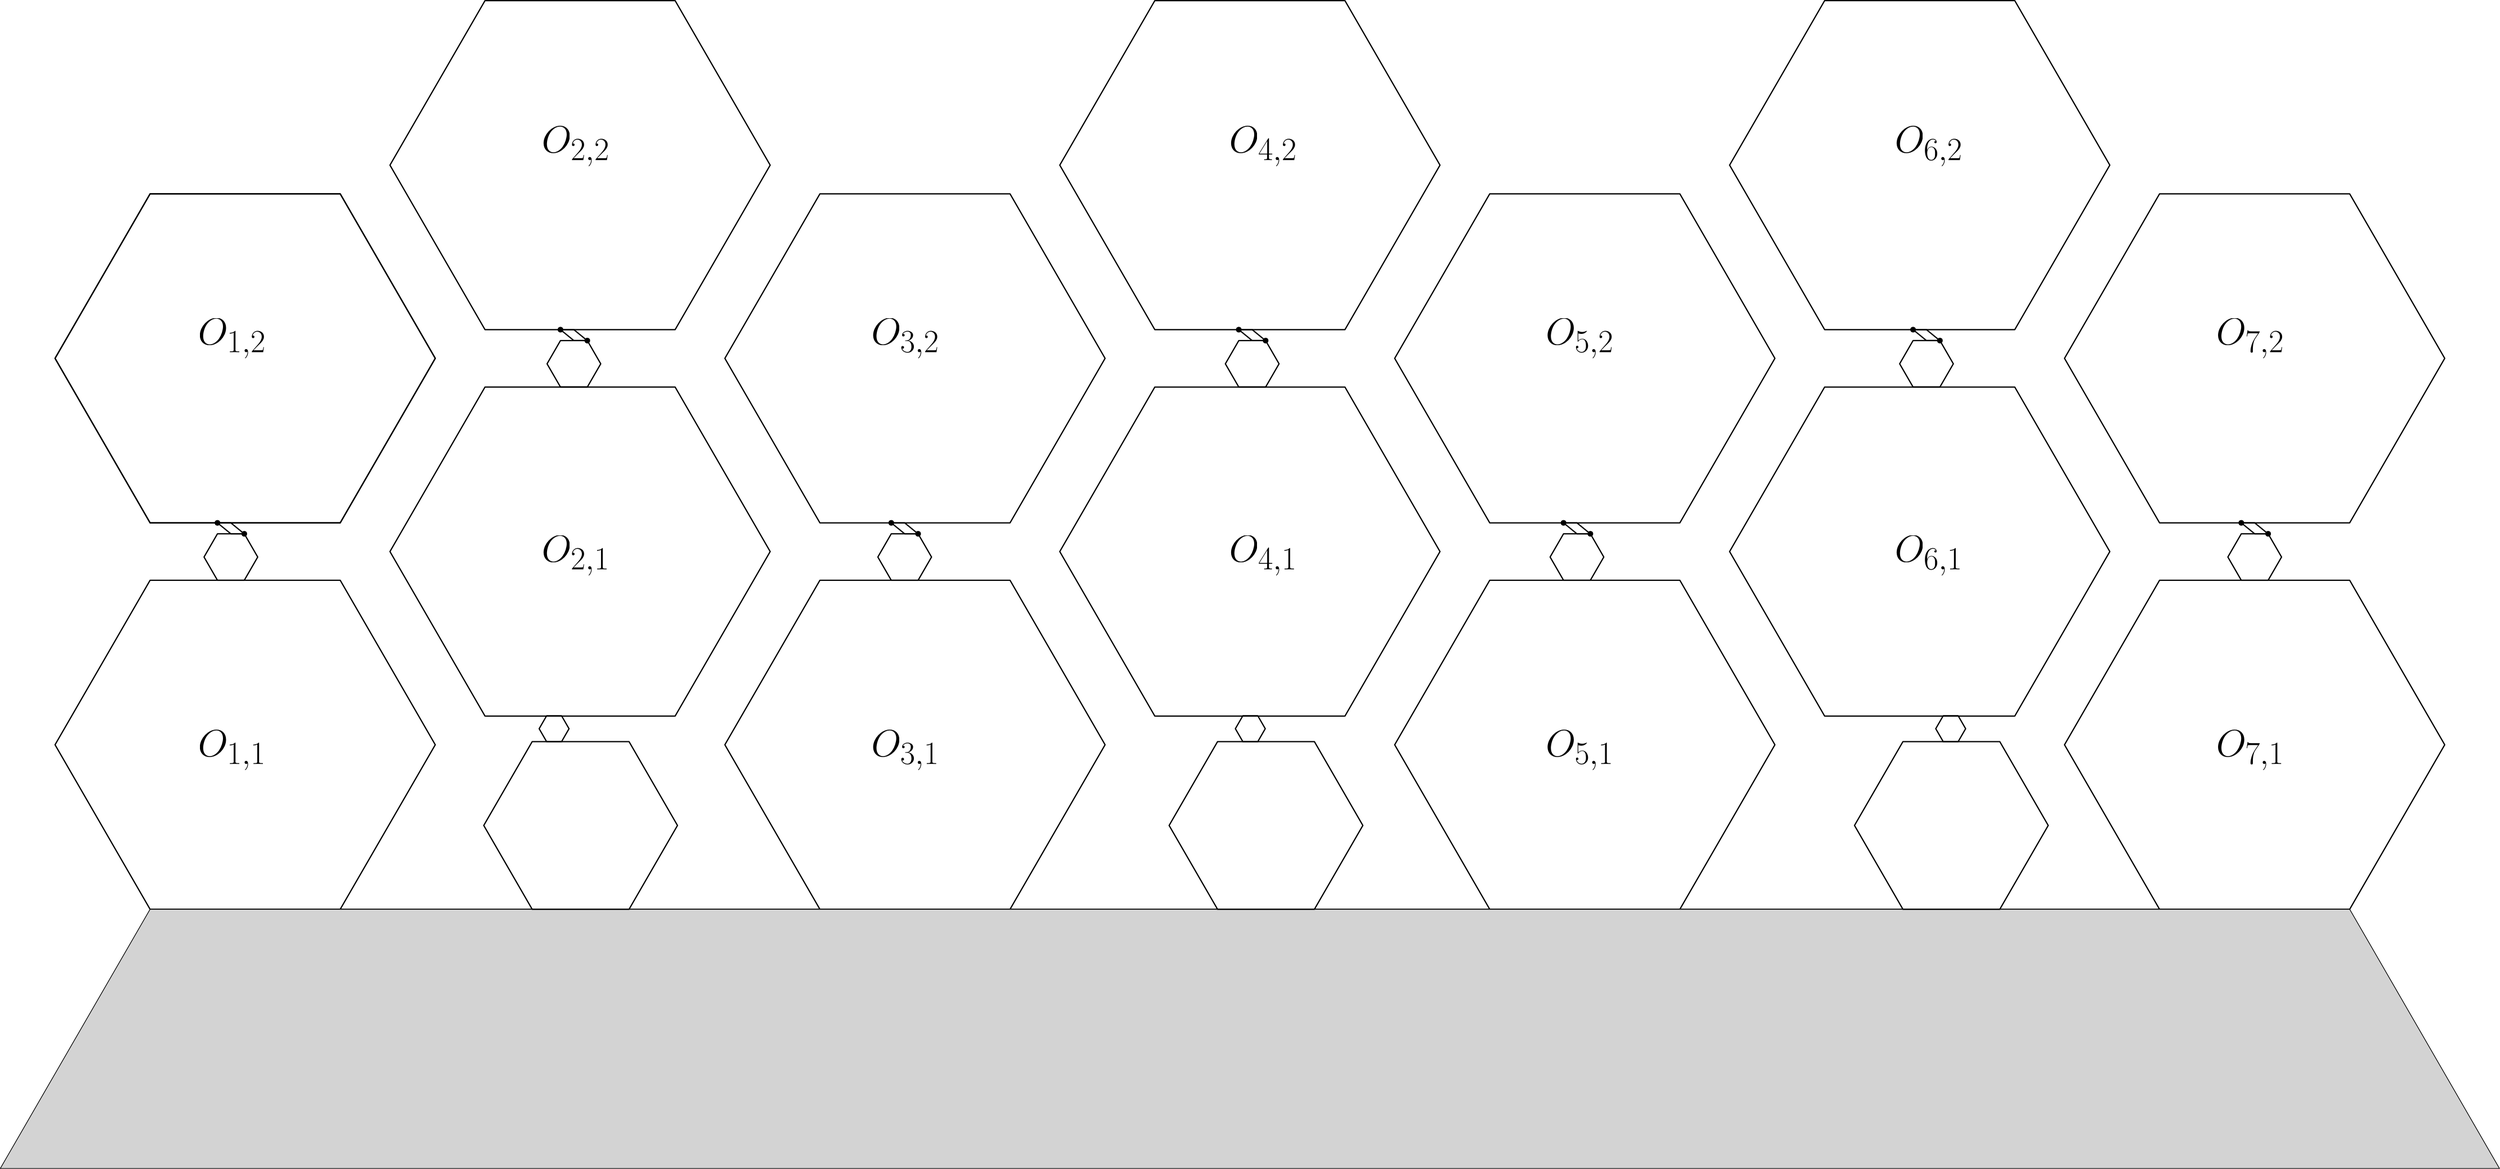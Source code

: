 <?xml version="1.0"?>
<!DOCTYPE ipe SYSTEM "ipe.dtd">
<ipe version="70107" creator="Ipe 7.2.2">
<info created="D:20160709121954" modified="D:20160709121954"/>
<ipestyle name="basic">
<symbol name="arrow/arc(spx)">
<path stroke="sym-stroke" fill="sym-stroke" pen="sym-pen">
0 0 m
-1 0.333 l
-1 -0.333 l
h
</path>
</symbol>
<symbol name="arrow/farc(spx)">
<path stroke="sym-stroke" fill="white" pen="sym-pen">
0 0 m
-1 0.333 l
-1 -0.333 l
h
</path>
</symbol>
<symbol name="arrow/ptarc(spx)">
<path stroke="sym-stroke" fill="sym-stroke" pen="sym-pen">
0 0 m
-1 0.333 l
-0.8 0 l
-1 -0.333 l
h
</path>
</symbol>
<symbol name="arrow/fptarc(spx)">
<path stroke="sym-stroke" fill="white" pen="sym-pen">
0 0 m
-1 0.333 l
-0.8 0 l
-1 -0.333 l
h
</path>
</symbol>
<symbol name="mark/circle(sx)" transformations="translations">
<path fill="sym-stroke">
0.6 0 0 0.6 0 0 e
0.4 0 0 0.4 0 0 e
</path>
</symbol>
<symbol name="mark/disk(sx)" transformations="translations">
<path fill="sym-stroke">
0.6 0 0 0.6 0 0 e
</path>
</symbol>
<symbol name="mark/fdisk(sfx)" transformations="translations">
<group>
<path fill="sym-fill">
0.5 0 0 0.5 0 0 e
</path>
<path fill="sym-stroke" fillrule="eofill">
0.6 0 0 0.6 0 0 e
0.4 0 0 0.4 0 0 e
</path>
</group>
</symbol>
<symbol name="mark/box(sx)" transformations="translations">
<path fill="sym-stroke" fillrule="eofill">
-0.6 -0.6 m
0.6 -0.6 l
0.6 0.6 l
-0.6 0.6 l
h
-0.4 -0.4 m
0.4 -0.4 l
0.4 0.4 l
-0.4 0.4 l
h
</path>
</symbol>
<symbol name="mark/square(sx)" transformations="translations">
<path fill="sym-stroke">
-0.6 -0.6 m
0.6 -0.6 l
0.6 0.6 l
-0.6 0.6 l
h
</path>
</symbol>
<symbol name="mark/fsquare(sfx)" transformations="translations">
<group>
<path fill="sym-fill">
-0.5 -0.5 m
0.5 -0.5 l
0.5 0.5 l
-0.5 0.5 l
h
</path>
<path fill="sym-stroke" fillrule="eofill">
-0.6 -0.6 m
0.6 -0.6 l
0.6 0.6 l
-0.6 0.6 l
h
-0.4 -0.4 m
0.4 -0.4 l
0.4 0.4 l
-0.4 0.4 l
h
</path>
</group>
</symbol>
<symbol name="mark/cross(sx)" transformations="translations">
<group>
<path fill="sym-stroke">
-0.43 -0.57 m
0.57 0.43 l
0.43 0.57 l
-0.57 -0.43 l
h
</path>
<path fill="sym-stroke">
-0.43 0.57 m
0.57 -0.43 l
0.43 -0.57 l
-0.57 0.43 l
h
</path>
</group>
</symbol>
<symbol name="arrow/fnormal(spx)">
<path stroke="sym-stroke" fill="white" pen="sym-pen">
0 0 m
-1 0.333 l
-1 -0.333 l
h
</path>
</symbol>
<symbol name="arrow/pointed(spx)">
<path stroke="sym-stroke" fill="sym-stroke" pen="sym-pen">
0 0 m
-1 0.333 l
-0.8 0 l
-1 -0.333 l
h
</path>
</symbol>
<symbol name="arrow/fpointed(spx)">
<path stroke="sym-stroke" fill="white" pen="sym-pen">
0 0 m
-1 0.333 l
-0.8 0 l
-1 -0.333 l
h
</path>
</symbol>
<symbol name="arrow/linear(spx)">
<path stroke="sym-stroke" pen="sym-pen">
-1 0.333 m
0 0 l
-1 -0.333 l
</path>
</symbol>
<symbol name="arrow/fdouble(spx)">
<path stroke="sym-stroke" fill="white" pen="sym-pen">
0 0 m
-1 0.333 l
-1 -0.333 l
h
-1 0 m
-2 0.333 l
-2 -0.333 l
h
</path>
</symbol>
<symbol name="arrow/double(spx)">
<path stroke="sym-stroke" fill="sym-stroke" pen="sym-pen">
0 0 m
-1 0.333 l
-1 -0.333 l
h
-1 0 m
-2 0.333 l
-2 -0.333 l
h
</path>
</symbol>
<pen name="heavier" value="0.8"/>
<pen name="fat" value="1.2"/>
<pen name="ultrafat" value="2"/>
<symbolsize name="large" value="5"/>
<symbolsize name="small" value="2"/>
<symbolsize name="tiny" value="1.1"/>
<arrowsize name="large" value="10"/>
<arrowsize name="small" value="5"/>
<arrowsize name="tiny" value="3"/>
<color name="red" value="1 0 0"/>
<color name="green" value="0 1 0"/>
<color name="blue" value="0 0 1"/>
<color name="yellow" value="1 1 0"/>
<color name="orange" value="1 0.647 0"/>
<color name="gold" value="1 0.843 0"/>
<color name="purple" value="0.627 0.125 0.941"/>
<color name="gray" value="0.745"/>
<color name="brown" value="0.647 0.165 0.165"/>
<color name="navy" value="0 0 0.502"/>
<color name="pink" value="1 0.753 0.796"/>
<color name="seagreen" value="0.18 0.545 0.341"/>
<color name="turquoise" value="0.251 0.878 0.816"/>
<color name="violet" value="0.933 0.51 0.933"/>
<color name="darkblue" value="0 0 0.545"/>
<color name="darkcyan" value="0 0.545 0.545"/>
<color name="darkgray" value="0.663"/>
<color name="darkgreen" value="0 0.392 0"/>
<color name="darkmagenta" value="0.545 0 0.545"/>
<color name="darkorange" value="1 0.549 0"/>
<color name="darkred" value="0.545 0 0"/>
<color name="lightblue" value="0.678 0.847 0.902"/>
<color name="lightcyan" value="0.878 1 1"/>
<color name="lightgray" value="0.827"/>
<color name="lightgreen" value="0.565 0.933 0.565"/>
<color name="lightyellow" value="1 1 0.878"/>
<dashstyle name="dashed" value="[4] 0"/>
<dashstyle name="dotted" value="[1 3] 0"/>
<dashstyle name="dash dotted" value="[4 2 1 2] 0"/>
<dashstyle name="dash dot dotted" value="[4 2 1 2 1 2] 0"/>
<textsize name="large" value="\large"/>
<textsize name="Large" value="\Large"/>
<textsize name="LARGE" value="\LARGE"/>
<textsize name="huge" value="\huge"/>
<textsize name="Huge" value="\Huge"/>
<textsize name="small" value="\small"/>
<textsize name="footnote" value="\footnotesize"/>
<textsize name="tiny" value="\tiny"/>
<textstyle name="center" begin="\begin{center}" end="\end{center}"/>
<textstyle name="itemize" begin="\begin{itemize}" end="\end{itemize}"/>
<textstyle name="item" begin="\begin{itemize}\item{}" end="\end{itemize}"/>
<gridsize name="4 pts" value="4"/>
<gridsize name="8 pts (~3 mm)" value="8"/>
<gridsize name="16 pts (~6 mm)" value="16"/>
<gridsize name="32 pts (~12 mm)" value="32"/>
<gridsize name="10 pts (~3.5 mm)" value="10"/>
<gridsize name="20 pts (~7 mm)" value="20"/>
<gridsize name="14 pts (~5 mm)" value="14"/>
<gridsize name="28 pts (~10 mm)" value="28"/>
<gridsize name="56 pts (~20 mm)" value="56"/>
<anglesize name="90 deg" value="90"/>
<anglesize name="60 deg" value="60"/>
<anglesize name="45 deg" value="45"/>
<anglesize name="30 deg" value="30"/>
<anglesize name="22.5 deg" value="22.5"/>
<opacity name="10%" value="0.1"/>
<opacity name="30%" value="0.3"/>
<opacity name="50%" value="0.5"/>
<opacity name="75%" value="0.75"/>
<tiling name="falling" angle="-60" step="4" width="1"/>
<tiling name="rising" angle="30" step="4" width="1"/>
</ipestyle>
<ipestyle name="bigpaper">
<layout paper="10000 6000" origin="0 0" frame="10000 6000"/>
<titlestyle pos="10 10" size="LARGE" color="title"  valign="baseline"/>
</ipestyle>
<page>
<layer name="alpha"/>
<view layers="alpha" active="alpha"/>
<path layer="alpha" stroke="black" pen="heavier">
5369.85 3072 m
5308.93 3177.53 l
5187.07 3177.53 l
5126.15 3072 l
5187.07 2966.47 l
5308.93 2966.47 l
h
</path>
<path matrix="1 0 0 1 -214.658 123.94" stroke="black" pen="heavier">
5369.85 3072 m
5308.93 3177.53 l
5187.07 3177.53 l
5126.15 3072 l
5187.07 2966.47 l
5308.93 2966.47 l
h
</path>
<path matrix="1 0 0 1 -429.318 247.88" stroke="black" pen="heavier">
5369.85 3072 m
5308.93 3177.53 l
5187.07 3177.53 l
5126.15 3072 l
5187.07 2966.47 l
5308.93 2966.47 l
h
</path>
<path matrix="1 0 0 1 -429.316 -0" stroke="black" pen="heavier">
5369.85 3072 m
5308.93 3177.53 l
5187.07 3177.53 l
5126.15 3072 l
5187.07 2966.47 l
5308.93 2966.47 l
h
</path>
<path matrix="1 0 0 1 -643.976 123.94" stroke="black" pen="heavier">
5369.85 3072 m
5308.93 3177.53 l
5187.07 3177.53 l
5126.15 3072 l
5187.07 2966.47 l
5308.93 2966.47 l
h
</path>
<path matrix="1 0 0 1 -858.636 0.00453292" stroke="black" pen="heavier">
5369.85 3072 m
5308.93 3177.53 l
5187.07 3177.53 l
5126.15 3072 l
5187.07 2966.47 l
5308.93 2966.47 l
h
</path>
<path matrix="1 0 0 1 -858.634 247.88" stroke="black" pen="heavier">
5369.85 3072 m
5308.93 3177.53 l
5187.07 3177.53 l
5126.15 3072 l
5187.07 2966.47 l
5308.93 2966.47 l
h
</path>
<path matrix="1 0 0 1 -643.976 371.82" stroke="black" pen="heavier">
5369.85 3072 m
5308.93 3177.53 l
5187.07 3177.53 l
5126.15 3072 l
5187.07 2966.47 l
5308.93 2966.47 l
h
</path>
<path matrix="1 0 0 1 -1073.29 123.945" stroke="black" pen="heavier">
5369.85 3072 m
5308.93 3177.53 l
5187.07 3177.53 l
5126.15 3072 l
5187.07 2966.47 l
5308.93 2966.47 l
h
</path>
<path matrix="1 0 0 1 -1287.95 0.00453292" stroke="black" pen="heavier">
5369.85 3072 m
5308.93 3177.53 l
5187.07 3177.53 l
5126.15 3072 l
5187.07 2966.47 l
5308.93 2966.47 l
h
</path>
<path matrix="1 0 0 1 -1073.29 371.82" stroke="black" pen="heavier">
5369.85 3072 m
5308.93 3177.53 l
5187.07 3177.53 l
5126.15 3072 l
5187.07 2966.47 l
5308.93 2966.47 l
h
</path>
<path matrix="1 0 0 1 -1287.95 247.885" stroke="black" pen="heavier">
5369.85 3072 m
5308.93 3177.53 l
5187.07 3177.53 l
5126.15 3072 l
5187.07 2966.47 l
5308.93 2966.47 l
h
</path>
<path matrix="1 0 0 1 0.00164944 247.885" stroke="black" pen="heavier">
5369.85 3072 m
5308.93 3177.53 l
5187.07 3177.53 l
5126.15 3072 l
5187.07 2966.47 l
5308.93 2966.47 l
h
</path>
<path matrix="1 0 0 1 -214.658 371.825" stroke="black" pen="heavier">
5369.85 3072 m
5308.93 3177.53 l
5187.07 3177.53 l
5126.15 3072 l
5187.07 2966.47 l
5308.93 2966.47 l
h
</path>
<path stroke="black" fill="lightgray" pen="heavier">
3899.12 2966.47 m
5308.93 2966.47 l
</path>
<path matrix="0.5 -0.866025 0.866025 0.5 -325.206 6069.08" stroke="black" fill="lightgray">
5504 3328 m
5696 3328 l
</path>
<path matrix="0.5 0.866025 -0.866025 0.5 3988.68 -3662.41" stroke="black" fill="lightgray">
5504 3392 m
5696 3392 l
</path>
<path stroke="black" fill="lightgray">
3899.12 2966.47 m
3803.12 2800.2 l
5404.93 2800.2 l
5308.93 2966.47 l
3899.12 2966.47 l
</path>
<path matrix="0.509511 0 0 0.509511 1501.15 1455.03" stroke="black" pen="heavier">
5369.85 3072 m
5308.93 3177.53 l
5187.07 3177.53 l
5126.15 3072 l
5187.07 2966.47 l
5308.93 2966.47 l
h
</path>
<path matrix="0.509511 0 0 0.509511 1940.43 1455.03" stroke="black" pen="heavier">
5369.85 3072 m
5308.93 3177.53 l
5187.07 3177.53 l
5126.15 3072 l
5187.07 2966.47 l
5308.93 2966.47 l
h
</path>
<path matrix="0.509511 0 0 0.509511 2379.72 1455.03" stroke="black" pen="heavier">
5369.85 3072 m
5308.93 3177.53 l
5187.07 3177.53 l
5126.15 3072 l
5187.07 2966.47 l
5308.93 2966.47 l
h
</path>
<path matrix="0.0786108 0 0 0.0786108 3745.51 2840.81" stroke="black" pen="heavier">
5369.85 3072 m
5308.93 3177.53 l
5187.07 3177.53 l
5126.15 3072 l
5187.07 2966.47 l
5308.93 2966.47 l
h
</path>
<path matrix="0.0786108 0 0 0.0786108 4191.75 2840.82" stroke="black" pen="heavier">
5369.85 3072 m
5308.93 3177.53 l
5187.07 3177.53 l
5126.15 3072 l
5187.07 2966.47 l
5308.93 2966.47 l
h
</path>
<path matrix="0.0786108 0 0 0.0786108 4640.65 2840.82" stroke="black" pen="heavier">
5369.85 3072 m
5308.93 3177.53 l
5187.07 3177.53 l
5126.15 3072 l
5187.07 2966.47 l
5308.93 2966.47 l
h
</path>
<path matrix="1 0 0 1 -1287.95 247.89" stroke="black" pen="heavier">
5369.85 3072 m
5308.93 3177.53 l
5187.07 3177.53 l
5126.15 3072 l
5187.07 2966.47 l
5308.93 2966.47 l
h
</path>
<path matrix="0.141213 0 0 0.141213 3209.81 2758.63" stroke="black" pen="heavier">
5369.85 3072 m
5308.93 3177.53 l
5187.07 3177.53 l
5126.15 3072 l
5187.07 2966.47 l
5308.93 2966.47 l
h
</path>
<path stroke="black" pen="heavier">
3942.29 3214.35 m
3950.87 3207.34 l
3959.43 3207.34 l
3950.87 3214.35 l
3942.29 3214.35 l
</path>
<use name="mark/disk(sx)" pos="3942.29 3214.35" size="normal" stroke="black"/>
<use name="mark/disk(sx)" pos="3959.49 3207.34" size="normal" stroke="black"/>
<path matrix="0.141213 0 0 0.141213 3641.69 2758.63" stroke="black" pen="heavier">
5369.85 3072 m
5308.93 3177.53 l
5187.07 3177.53 l
5126.15 3072 l
5187.07 2966.47 l
5308.93 2966.47 l
h
</path>
<path matrix="1 0 0 1 431.885 0" stroke="black" pen="heavier">
3942.29 3214.35 m
3950.87 3207.34 l
3959.43 3207.34 l
3950.87 3214.35 l
3942.29 3214.35 l
</path>
<use matrix="1 0 0 1 431.885 0" name="mark/disk(sx)" pos="3942.29 3214.35" size="normal" stroke="black"/>
<use matrix="1 0 0 1 431.885 0" name="mark/disk(sx)" pos="3959.49 3207.34" size="normal" stroke="black"/>
<path matrix="0.141213 0 0 0.141213 4072.57 2758.63" stroke="black" pen="heavier">
5369.85 3072 m
5308.93 3177.53 l
5187.07 3177.53 l
5126.15 3072 l
5187.07 2966.47 l
5308.93 2966.47 l
h
</path>
<path matrix="1 0 0 1 862.76 0" stroke="black" pen="heavier">
3942.29 3214.35 m
3950.87 3207.34 l
3959.43 3207.34 l
3950.87 3214.35 l
3942.29 3214.35 l
</path>
<use matrix="1 0 0 1 862.76 0" name="mark/disk(sx)" pos="3942.29 3214.35" size="normal" stroke="black"/>
<use matrix="1 0 0 1 862.76 0" name="mark/disk(sx)" pos="3959.49 3207.34" size="normal" stroke="black"/>
<path matrix="0.141213 0 0 0.141213 4506.98 2758.63" stroke="black" pen="heavier">
5369.85 3072 m
5308.93 3177.53 l
5187.07 3177.53 l
5126.15 3072 l
5187.07 2966.47 l
5308.93 2966.47 l
h
</path>
<path matrix="1 0 0 1 1297.17 0.005" stroke="black" pen="heavier">
3942.29 3214.35 m
3950.87 3207.34 l
3959.43 3207.34 l
3950.87 3214.35 l
3942.29 3214.35 l
</path>
<use matrix="1 0 0 1 1297.17 0.005" name="mark/disk(sx)" pos="3942.29 3214.35" size="normal" stroke="black"/>
<use matrix="1 0 0 1 1297.17 0.005" name="mark/disk(sx)" pos="3959.49 3207.34" size="normal" stroke="black"/>
<path matrix="0.141213 0 0 0.141213 4296.61 2882.58" stroke="black" pen="heavier">
5369.85 3072 m
5308.93 3177.53 l
5187.07 3177.53 l
5126.15 3072 l
5187.07 2966.47 l
5308.93 2966.47 l
h
</path>
<path matrix="1 0 0 1 1086.8 123.945" stroke="black" pen="heavier">
3942.29 3214.35 m
3950.87 3207.34 l
3959.43 3207.34 l
3950.87 3214.35 l
3942.29 3214.35 l
</path>
<use matrix="1 0 0 1 1086.8 123.945" name="mark/disk(sx)" pos="3942.29 3214.35" size="normal" stroke="black"/>
<use matrix="1 0 0 1 1086.8 123.945" name="mark/disk(sx)" pos="3959.49 3207.34" size="normal" stroke="black"/>
<path matrix="0.141213 0 0 0.141213 3864.43 2882.57" stroke="black" pen="heavier">
5369.85 3072 m
5308.93 3177.53 l
5187.07 3177.53 l
5126.15 3072 l
5187.07 2966.47 l
5308.93 2966.47 l
h
</path>
<path matrix="1 0 0 1 654.62 123.94" stroke="black" pen="heavier">
3942.29 3214.35 m
3950.87 3207.34 l
3959.43 3207.34 l
3950.87 3214.35 l
3942.29 3214.35 l
</path>
<use matrix="1 0 0 1 654.62 123.94" name="mark/disk(sx)" pos="3942.29 3214.35" size="normal" stroke="black"/>
<use matrix="1 0 0 1 654.62 123.94" name="mark/disk(sx)" pos="3959.49 3207.34" size="normal" stroke="black"/>
<path matrix="0.141213 0 0 0.141213 3429.67 2882.57" stroke="black" pen="heavier">
5369.85 3072 m
5308.93 3177.53 l
5187.07 3177.53 l
5126.15 3072 l
5187.07 2966.47 l
5308.93 2966.47 l
h
</path>
<path matrix="1 0 0 1 219.856 123.94" stroke="black" pen="heavier">
3942.29 3214.35 m
3950.87 3207.34 l
3959.43 3207.34 l
3950.87 3214.35 l
3942.29 3214.35 l
</path>
<use matrix="1 0 0 1 219.856 123.94" name="mark/disk(sx)" pos="3942.29 3214.35" size="normal" stroke="black"/>
<use matrix="1 0 0 1 219.856 123.94" name="mark/disk(sx)" pos="3959.49 3207.34" size="normal" stroke="black"/>
<text matrix="1 0 0 1 1.99984 7.69999" transformations="translations" pos="3927.84 3056.81" stroke="black" type="label" width="43.619" height="16.927" depth="8.81" valign="baseline" size="Huge">$O_{1,1}$</text>
<text matrix="1 0 0 1 1.99794 271.801" transformations="translations" pos="3927.84 3056.81" stroke="black" type="label" width="43.619" height="16.927" depth="8.81" valign="baseline" size="Huge">$O_{1,2}$</text>
<text matrix="1 0 0 1 222.275 132.476" transformations="translations" pos="3927.84 3056.81" stroke="black" type="label" width="43.619" height="16.927" depth="8.81" valign="baseline" size="Huge">$O_{2,1}$</text>
<text matrix="1 0 0 1 222.275 395.065" transformations="translations" pos="3927.84 3056.81" stroke="black" type="label" width="43.619" height="16.927" depth="8.81" valign="baseline" size="Huge">$O_{2,2}$</text>
<text matrix="1 0 0 1 662.902 132.476" transformations="translations" pos="3927.84 3056.81" stroke="black" type="label" width="43.619" height="16.927" depth="8.81" valign="baseline" size="Huge">$O_{4,1}$</text>
<text matrix="1 0 0 1 662.902 395.065" transformations="translations" pos="3927.84 3056.81" stroke="black" type="label" width="43.619" height="16.927" depth="8.81" valign="baseline" size="Huge">$O_{4,2}$</text>
<text matrix="1 0 0 1 433.525 7.70245" transformations="translations" pos="3927.84 3056.81" stroke="black" type="label" width="43.619" height="16.927" depth="8.81" valign="baseline" size="Huge">$O_{3,1}$</text>
<text matrix="1 0 0 1 433.525 271.801" transformations="translations" pos="3927.84 3056.81" stroke="black" type="label" width="43.619" height="16.927" depth="8.81" valign="baseline" size="Huge">$O_{3,2}$</text>
<text matrix="1 0 0 1 865.772 7.70245" transformations="translations" pos="3927.84 3056.81" stroke="black" type="label" width="43.619" height="16.927" depth="8.81" valign="baseline" size="Huge">$O_{5,1}$</text>
<text matrix="1 0 0 1 865.772 271.801" transformations="translations" pos="3927.84 3056.81" stroke="black" type="label" width="43.619" height="16.927" depth="8.81" valign="baseline" size="Huge">$O_{5,2}$</text>
<text matrix="1 0 0 1 1089.5 132.476" transformations="translations" pos="3927.84 3056.81" stroke="black" type="label" width="43.619" height="16.927" depth="8.81" valign="baseline" size="Huge">$O_{6,1}$</text>
<text matrix="1 0 0 1 1089.5 395.065" transformations="translations" pos="3927.84 3056.81" stroke="black" type="label" width="43.619" height="16.927" depth="8.81" valign="baseline" size="Huge">$O_{6,2}$</text>
<text matrix="1 0 0 1 1295.53 7.70245" transformations="translations" pos="3927.84 3056.81" stroke="black" type="label" width="43.619" height="16.927" depth="8.81" valign="baseline" size="Huge">$O_{7,1}$</text>
<text matrix="1 0 0 1 1295.53 271.801" transformations="translations" pos="3927.84 3056.81" stroke="black" type="label" width="43.619" height="16.927" depth="8.81" valign="baseline" size="Huge">$O_{7,2}$</text>
</page>
</ipe>
